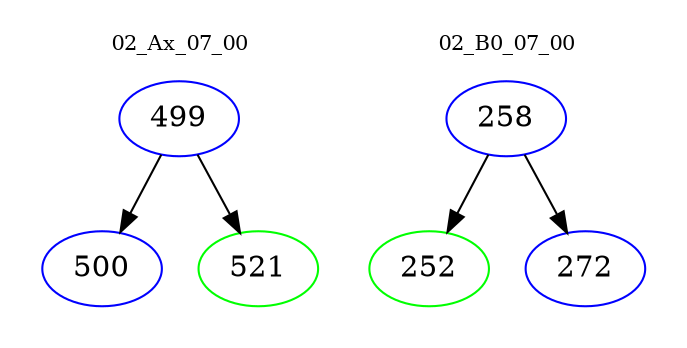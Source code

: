 digraph{
subgraph cluster_0 {
color = white
label = "02_Ax_07_00";
fontsize=10;
T0_499 [label="499", color="blue"]
T0_499 -> T0_500 [color="black"]
T0_500 [label="500", color="blue"]
T0_499 -> T0_521 [color="black"]
T0_521 [label="521", color="green"]
}
subgraph cluster_1 {
color = white
label = "02_B0_07_00";
fontsize=10;
T1_258 [label="258", color="blue"]
T1_258 -> T1_252 [color="black"]
T1_252 [label="252", color="green"]
T1_258 -> T1_272 [color="black"]
T1_272 [label="272", color="blue"]
}
}
